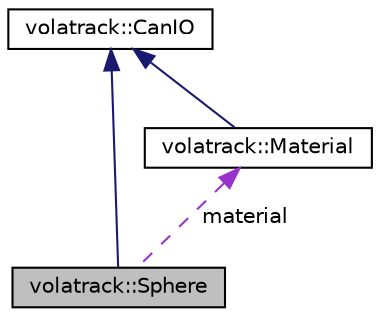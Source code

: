 digraph "volatrack::Sphere"
{
 // LATEX_PDF_SIZE
  edge [fontname="Helvetica",fontsize="10",labelfontname="Helvetica",labelfontsize="10"];
  node [fontname="Helvetica",fontsize="10",shape=record];
  Node1 [label="volatrack::Sphere",height=0.2,width=0.4,color="black", fillcolor="grey75", style="filled", fontcolor="black",tooltip="a sphere approximates a soil particle on the moon"];
  Node2 -> Node1 [dir="back",color="midnightblue",fontsize="10",style="solid",fontname="Helvetica"];
  Node2 [label="volatrack::CanIO",height=0.2,width=0.4,color="black", fillcolor="white", style="filled",URL="$structvolatrack_1_1CanIO.html",tooltip=" "];
  Node3 -> Node1 [dir="back",color="darkorchid3",fontsize="10",style="dashed",label=" material" ,fontname="Helvetica"];
  Node3 [label="volatrack::Material",height=0.2,width=0.4,color="black", fillcolor="white", style="filled",URL="$structvolatrack_1_1Material.html",tooltip="Material of a sphere - expected to be lunar regolith."];
  Node2 -> Node3 [dir="back",color="midnightblue",fontsize="10",style="solid",fontname="Helvetica"];
}
